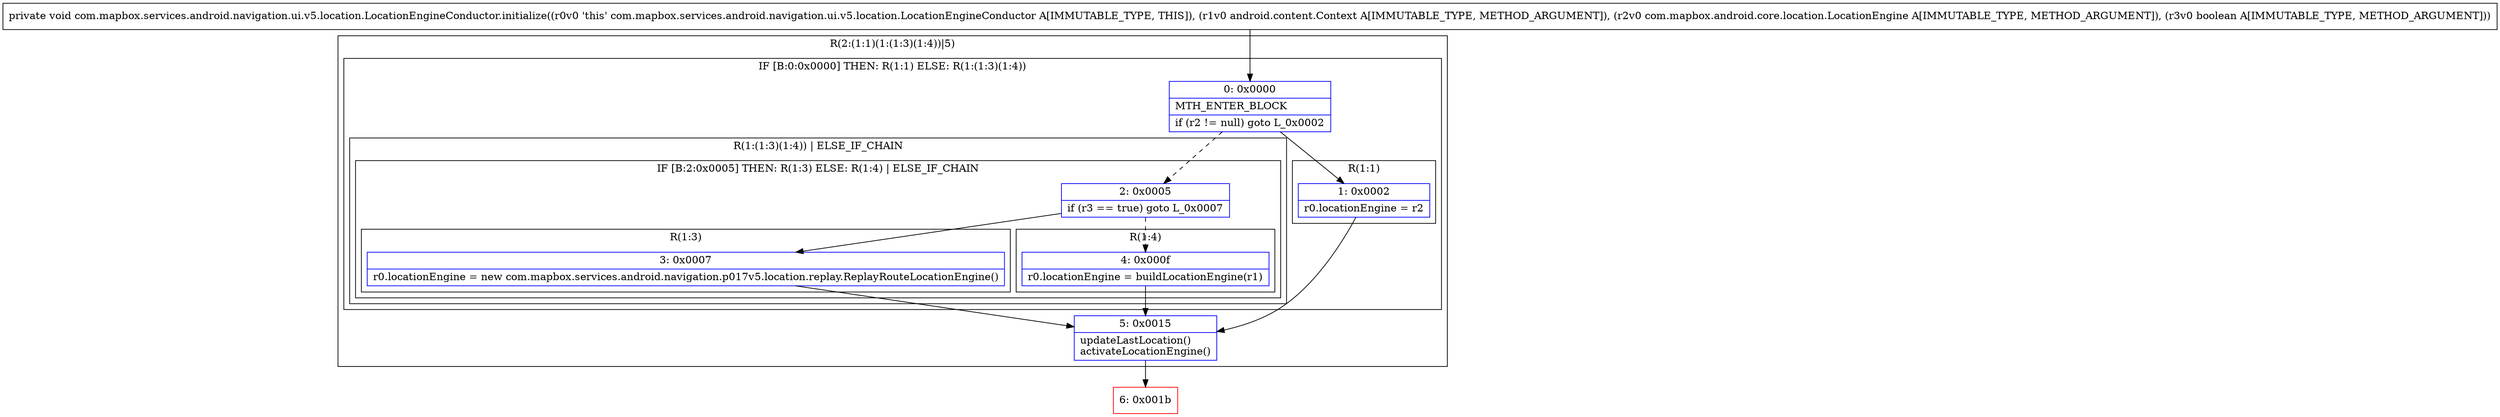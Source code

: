 digraph "CFG forcom.mapbox.services.android.navigation.ui.v5.location.LocationEngineConductor.initialize(Landroid\/content\/Context;Lcom\/mapbox\/android\/core\/location\/LocationEngine;Z)V" {
subgraph cluster_Region_461703863 {
label = "R(2:(1:1)(1:(1:3)(1:4))|5)";
node [shape=record,color=blue];
subgraph cluster_IfRegion_1293436144 {
label = "IF [B:0:0x0000] THEN: R(1:1) ELSE: R(1:(1:3)(1:4))";
node [shape=record,color=blue];
Node_0 [shape=record,label="{0\:\ 0x0000|MTH_ENTER_BLOCK\l|if (r2 != null) goto L_0x0002\l}"];
subgraph cluster_Region_99748470 {
label = "R(1:1)";
node [shape=record,color=blue];
Node_1 [shape=record,label="{1\:\ 0x0002|r0.locationEngine = r2\l}"];
}
subgraph cluster_Region_1593905771 {
label = "R(1:(1:3)(1:4)) | ELSE_IF_CHAIN\l";
node [shape=record,color=blue];
subgraph cluster_IfRegion_1818393486 {
label = "IF [B:2:0x0005] THEN: R(1:3) ELSE: R(1:4) | ELSE_IF_CHAIN\l";
node [shape=record,color=blue];
Node_2 [shape=record,label="{2\:\ 0x0005|if (r3 == true) goto L_0x0007\l}"];
subgraph cluster_Region_1666358582 {
label = "R(1:3)";
node [shape=record,color=blue];
Node_3 [shape=record,label="{3\:\ 0x0007|r0.locationEngine = new com.mapbox.services.android.navigation.p017v5.location.replay.ReplayRouteLocationEngine()\l}"];
}
subgraph cluster_Region_1994824336 {
label = "R(1:4)";
node [shape=record,color=blue];
Node_4 [shape=record,label="{4\:\ 0x000f|r0.locationEngine = buildLocationEngine(r1)\l}"];
}
}
}
}
Node_5 [shape=record,label="{5\:\ 0x0015|updateLastLocation()\lactivateLocationEngine()\l}"];
}
Node_6 [shape=record,color=red,label="{6\:\ 0x001b}"];
MethodNode[shape=record,label="{private void com.mapbox.services.android.navigation.ui.v5.location.LocationEngineConductor.initialize((r0v0 'this' com.mapbox.services.android.navigation.ui.v5.location.LocationEngineConductor A[IMMUTABLE_TYPE, THIS]), (r1v0 android.content.Context A[IMMUTABLE_TYPE, METHOD_ARGUMENT]), (r2v0 com.mapbox.android.core.location.LocationEngine A[IMMUTABLE_TYPE, METHOD_ARGUMENT]), (r3v0 boolean A[IMMUTABLE_TYPE, METHOD_ARGUMENT])) }"];
MethodNode -> Node_0;
Node_0 -> Node_1;
Node_0 -> Node_2[style=dashed];
Node_1 -> Node_5;
Node_2 -> Node_3;
Node_2 -> Node_4[style=dashed];
Node_3 -> Node_5;
Node_4 -> Node_5;
Node_5 -> Node_6;
}

